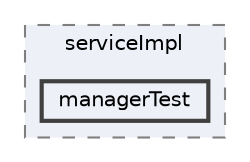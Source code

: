 digraph "repository/dNotification/src/test/java/com/sterlite/cal/dNotification/serviceImpl/managerTest"
{
 // LATEX_PDF_SIZE
  bgcolor="transparent";
  edge [fontname=Helvetica,fontsize=10,labelfontname=Helvetica,labelfontsize=10];
  node [fontname=Helvetica,fontsize=10,shape=box,height=0.2,width=0.4];
  compound=true
  subgraph clusterdir_6de731e8dc8a359ff41150e1d3942d5b {
    graph [ bgcolor="#edf0f7", pencolor="grey50", label="serviceImpl", fontname=Helvetica,fontsize=10 style="filled,dashed", URL="dir_6de731e8dc8a359ff41150e1d3942d5b.html",tooltip=""]
  dir_8157e805331d2ef18e425698b72c9159 [label="managerTest", fillcolor="#edf0f7", color="grey25", style="filled,bold", URL="dir_8157e805331d2ef18e425698b72c9159.html",tooltip=""];
  }
}
